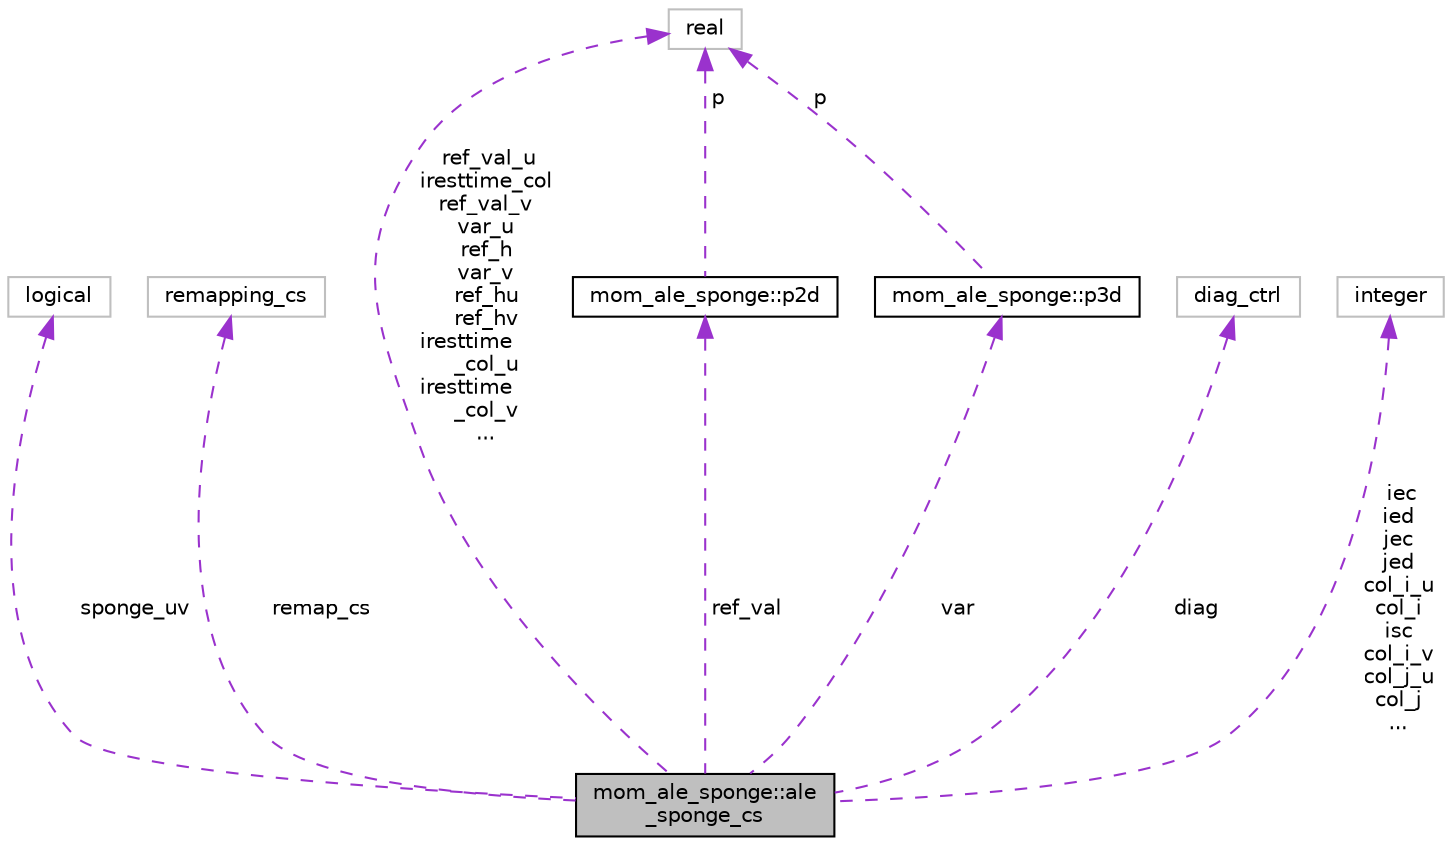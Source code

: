 digraph "mom_ale_sponge::ale_sponge_cs"
{
 // INTERACTIVE_SVG=YES
  edge [fontname="Helvetica",fontsize="10",labelfontname="Helvetica",labelfontsize="10"];
  node [fontname="Helvetica",fontsize="10",shape=record];
  Node1 [label="mom_ale_sponge::ale\l_sponge_cs",height=0.2,width=0.4,color="black", fillcolor="grey75", style="filled", fontcolor="black"];
  Node2 -> Node1 [dir="back",color="darkorchid3",fontsize="10",style="dashed",label=" sponge_uv" ,fontname="Helvetica"];
  Node2 [label="logical",height=0.2,width=0.4,color="grey75", fillcolor="white", style="filled"];
  Node3 -> Node1 [dir="back",color="darkorchid3",fontsize="10",style="dashed",label=" remap_cs" ,fontname="Helvetica"];
  Node3 [label="remapping_cs",height=0.2,width=0.4,color="grey75", fillcolor="white", style="filled"];
  Node4 -> Node1 [dir="back",color="darkorchid3",fontsize="10",style="dashed",label=" ref_val" ,fontname="Helvetica"];
  Node4 [label="mom_ale_sponge::p2d",height=0.2,width=0.4,color="black", fillcolor="white", style="filled",URL="$structmom__ale__sponge_1_1p2d.html"];
  Node5 -> Node4 [dir="back",color="darkorchid3",fontsize="10",style="dashed",label=" p" ,fontname="Helvetica"];
  Node5 [label="real",height=0.2,width=0.4,color="grey75", fillcolor="white", style="filled"];
  Node6 -> Node1 [dir="back",color="darkorchid3",fontsize="10",style="dashed",label=" var" ,fontname="Helvetica"];
  Node6 [label="mom_ale_sponge::p3d",height=0.2,width=0.4,color="black", fillcolor="white", style="filled",URL="$structmom__ale__sponge_1_1p3d.html"];
  Node5 -> Node6 [dir="back",color="darkorchid3",fontsize="10",style="dashed",label=" p" ,fontname="Helvetica"];
  Node7 -> Node1 [dir="back",color="darkorchid3",fontsize="10",style="dashed",label=" diag" ,fontname="Helvetica"];
  Node7 [label="diag_ctrl",height=0.2,width=0.4,color="grey75", fillcolor="white", style="filled"];
  Node5 -> Node1 [dir="back",color="darkorchid3",fontsize="10",style="dashed",label=" ref_val_u\niresttime_col\nref_val_v\nvar_u\nref_h\nvar_v\nref_hu\nref_hv\niresttime\l_col_u\niresttime\l_col_v\n..." ,fontname="Helvetica"];
  Node8 -> Node1 [dir="back",color="darkorchid3",fontsize="10",style="dashed",label=" iec\nied\njec\njed\ncol_i_u\ncol_i\nisc\ncol_i_v\ncol_j_u\ncol_j\n..." ,fontname="Helvetica"];
  Node8 [label="integer",height=0.2,width=0.4,color="grey75", fillcolor="white", style="filled"];
}
